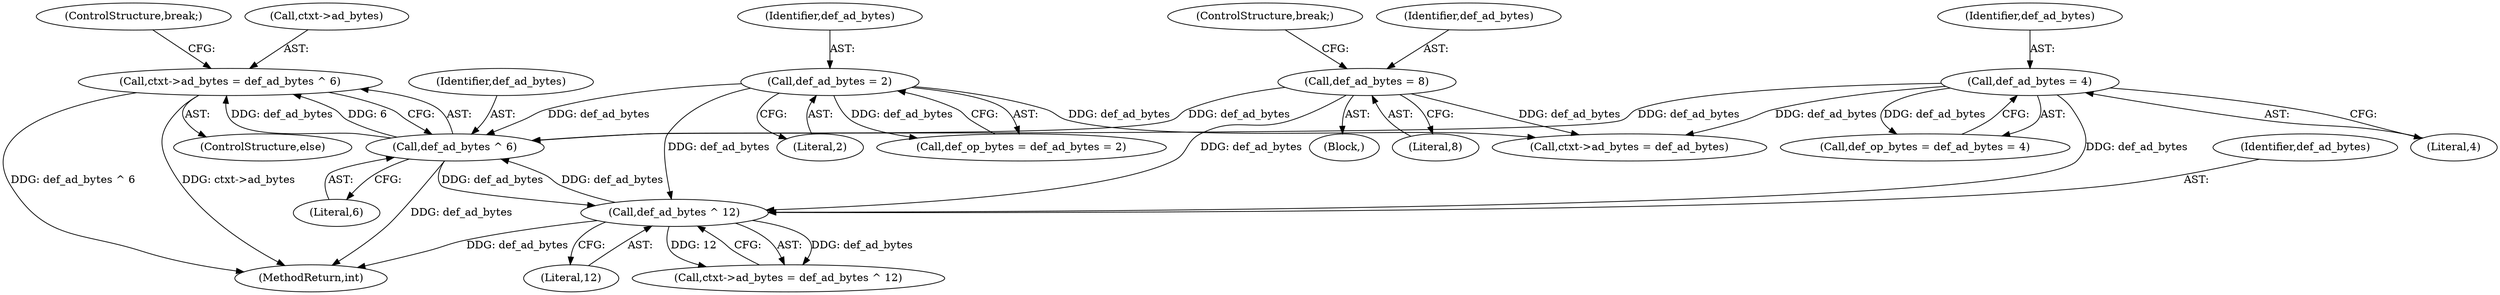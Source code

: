 digraph "0_linux_d9092f52d7e61dd1557f2db2400ddb430e85937e@pointer" {
"1000306" [label="(Call,ctxt->ad_bytes = def_ad_bytes ^ 6)"];
"1000310" [label="(Call,def_ad_bytes ^ 6)"];
"1000302" [label="(Call,def_ad_bytes ^ 12)"];
"1000238" [label="(Call,def_ad_bytes = 2)"];
"1000253" [label="(Call,def_ad_bytes = 8)"];
"1000245" [label="(Call,def_ad_bytes = 4)"];
"1001128" [label="(MethodReturn,int)"];
"1000256" [label="(ControlStructure,break;)"];
"1000310" [label="(Call,def_ad_bytes ^ 6)"];
"1000303" [label="(Identifier,def_ad_bytes)"];
"1000311" [label="(Identifier,def_ad_bytes)"];
"1000254" [label="(Identifier,def_ad_bytes)"];
"1000243" [label="(Call,def_op_bytes = def_ad_bytes = 4)"];
"1000305" [label="(ControlStructure,else)"];
"1000240" [label="(Literal,2)"];
"1000253" [label="(Call,def_ad_bytes = 8)"];
"1000232" [label="(Block,)"];
"1000238" [label="(Call,def_ad_bytes = 2)"];
"1000304" [label="(Literal,12)"];
"1000246" [label="(Identifier,def_ad_bytes)"];
"1000302" [label="(Call,def_ad_bytes ^ 12)"];
"1000245" [label="(Call,def_ad_bytes = 4)"];
"1000312" [label="(Literal,6)"];
"1000236" [label="(Call,def_op_bytes = def_ad_bytes = 2)"];
"1000255" [label="(Literal,8)"];
"1000313" [label="(ControlStructure,break;)"];
"1000247" [label="(Literal,4)"];
"1000239" [label="(Identifier,def_ad_bytes)"];
"1000298" [label="(Call,ctxt->ad_bytes = def_ad_bytes ^ 12)"];
"1000307" [label="(Call,ctxt->ad_bytes)"];
"1000306" [label="(Call,ctxt->ad_bytes = def_ad_bytes ^ 6)"];
"1000265" [label="(Call,ctxt->ad_bytes = def_ad_bytes)"];
"1000306" -> "1000305"  [label="AST: "];
"1000306" -> "1000310"  [label="CFG: "];
"1000307" -> "1000306"  [label="AST: "];
"1000310" -> "1000306"  [label="AST: "];
"1000313" -> "1000306"  [label="CFG: "];
"1000306" -> "1001128"  [label="DDG: def_ad_bytes ^ 6"];
"1000306" -> "1001128"  [label="DDG: ctxt->ad_bytes"];
"1000310" -> "1000306"  [label="DDG: def_ad_bytes"];
"1000310" -> "1000306"  [label="DDG: 6"];
"1000310" -> "1000312"  [label="CFG: "];
"1000311" -> "1000310"  [label="AST: "];
"1000312" -> "1000310"  [label="AST: "];
"1000310" -> "1001128"  [label="DDG: def_ad_bytes"];
"1000310" -> "1000302"  [label="DDG: def_ad_bytes"];
"1000302" -> "1000310"  [label="DDG: def_ad_bytes"];
"1000238" -> "1000310"  [label="DDG: def_ad_bytes"];
"1000253" -> "1000310"  [label="DDG: def_ad_bytes"];
"1000245" -> "1000310"  [label="DDG: def_ad_bytes"];
"1000302" -> "1000298"  [label="AST: "];
"1000302" -> "1000304"  [label="CFG: "];
"1000303" -> "1000302"  [label="AST: "];
"1000304" -> "1000302"  [label="AST: "];
"1000298" -> "1000302"  [label="CFG: "];
"1000302" -> "1001128"  [label="DDG: def_ad_bytes"];
"1000302" -> "1000298"  [label="DDG: def_ad_bytes"];
"1000302" -> "1000298"  [label="DDG: 12"];
"1000238" -> "1000302"  [label="DDG: def_ad_bytes"];
"1000253" -> "1000302"  [label="DDG: def_ad_bytes"];
"1000245" -> "1000302"  [label="DDG: def_ad_bytes"];
"1000238" -> "1000236"  [label="AST: "];
"1000238" -> "1000240"  [label="CFG: "];
"1000239" -> "1000238"  [label="AST: "];
"1000240" -> "1000238"  [label="AST: "];
"1000236" -> "1000238"  [label="CFG: "];
"1000238" -> "1000236"  [label="DDG: def_ad_bytes"];
"1000238" -> "1000265"  [label="DDG: def_ad_bytes"];
"1000253" -> "1000232"  [label="AST: "];
"1000253" -> "1000255"  [label="CFG: "];
"1000254" -> "1000253"  [label="AST: "];
"1000255" -> "1000253"  [label="AST: "];
"1000256" -> "1000253"  [label="CFG: "];
"1000253" -> "1000265"  [label="DDG: def_ad_bytes"];
"1000245" -> "1000243"  [label="AST: "];
"1000245" -> "1000247"  [label="CFG: "];
"1000246" -> "1000245"  [label="AST: "];
"1000247" -> "1000245"  [label="AST: "];
"1000243" -> "1000245"  [label="CFG: "];
"1000245" -> "1000243"  [label="DDG: def_ad_bytes"];
"1000245" -> "1000265"  [label="DDG: def_ad_bytes"];
}
